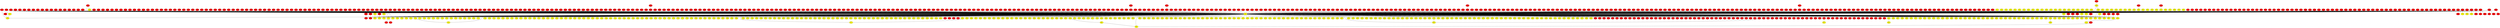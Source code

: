 graph {
0 [style = filled fillcolor = red];
1 [style = filled fillcolor = red];
2 [style = filled fillcolor = red];
3 [style = filled fillcolor = red];
4 [style = filled fillcolor = red];
5 [style = filled fillcolor = red];
6 [style = filled fillcolor = red];
7 [style = filled fillcolor = red];
8 [style = filled fillcolor = red];
9 [style = filled fillcolor = red];
10 [style = filled fillcolor = red];
11 [style = filled fillcolor = red];
12 [style = filled fillcolor = red];
13 [style = filled fillcolor = red];
14 [style = filled fillcolor = red];
15 [style = filled fillcolor = red];
16 [style = filled fillcolor = red];
17 [style = filled fillcolor = red];
18 [style = filled fillcolor = red];
19 [style = filled fillcolor = red];
20 [style = filled fillcolor = red];
21 [style = filled fillcolor = red];
22 [style = filled fillcolor = red];
23 [style = filled fillcolor = red];
24 [style = filled fillcolor = red];
25 [style = filled fillcolor = red];
26 [style = filled fillcolor = red];
27 [style = filled fillcolor = red];
28 [style = filled fillcolor = red];
29 [style = filled fillcolor = red];
30 [style = filled fillcolor = red];
31 [style = filled fillcolor = red];
32 [style = filled fillcolor = red];
33 [style = filled fillcolor = red];
34 [style = filled fillcolor = red];
35 [style = filled fillcolor = red];
36 [style = filled fillcolor = red];
37 [style = filled fillcolor = red];
38 [style = filled fillcolor = red];
39 [style = filled fillcolor = red];
40 [style = filled fillcolor = red];
41 [style = filled fillcolor = red];
42 [style = filled fillcolor = red];
43 [style = filled fillcolor = red];
44 [style = filled fillcolor = red];
45 [style = filled fillcolor = red];
46 [style = filled fillcolor = red];
47 [style = filled fillcolor = red];
48 [style = filled fillcolor = red];
49 [style = filled fillcolor = red];
50 [style = filled fillcolor = red];
51 [style = filled fillcolor = red];
52 [style = filled fillcolor = red];
53 [style = filled fillcolor = red];
54 [style = filled fillcolor = red];
55 [style = filled fillcolor = red];
56 [style = filled fillcolor = red];
57 [style = filled fillcolor = red];
58 [style = filled fillcolor = red];
59 [style = filled fillcolor = red];
60 [style = filled fillcolor = red];
61 [style = filled fillcolor = red];
62 [style = filled fillcolor = red];
63 [style = filled fillcolor = red];
64 [style = filled fillcolor = red];
65 [style = filled fillcolor = red];
66 [style = filled fillcolor = red];
67 [style = filled fillcolor = red];
68 [style = filled fillcolor = red];
69 [style = filled fillcolor = red];
70 [style = filled fillcolor = red];
71 [style = filled fillcolor = red];
72 [style = filled fillcolor = red];
73 [style = filled fillcolor = red];
74 [style = filled fillcolor = red];
75 [style = filled fillcolor = red];
76 [style = filled fillcolor = red];
77 [style = filled fillcolor = red];
78 [style = filled fillcolor = red];
79 [style = filled fillcolor = red];
80 [style = filled fillcolor = red];
81 [style = filled fillcolor = red];
82 [style = filled fillcolor = red];
83 [style = filled fillcolor = red];
84 [style = filled fillcolor = red];
85 [style = filled fillcolor = red];
86 [style = filled fillcolor = red];
87 [style = filled fillcolor = red];
88 [style = filled fillcolor = red];
89 [style = filled fillcolor = red];
90 [style = filled fillcolor = red];
91 [style = filled fillcolor = red];
92 [style = filled fillcolor = red];
93 [style = filled fillcolor = red];
94 [style = filled fillcolor = red];
95 [style = filled fillcolor = red];
96 [style = filled fillcolor = red];
97 [style = filled fillcolor = red];
98 [style = filled fillcolor = red];
99 [style = filled fillcolor = red];
100 [style = filled fillcolor = red];
101 [style = filled fillcolor = red];
102 [style = filled fillcolor = red];
103 [style = filled fillcolor = red];
104 [style = filled fillcolor = red];
105 [style = filled fillcolor = red];
106 [style = filled fillcolor = red];
107 [style = filled fillcolor = red];
108 [style = filled fillcolor = red];
109 [style = filled fillcolor = red];
110 [style = filled fillcolor = red];
111 [style = filled fillcolor = red];
112 [style = filled fillcolor = red];
113 [style = filled fillcolor = red];
114 [style = filled fillcolor = red];
115 [style = filled fillcolor = red];
116 [style = filled fillcolor = red];
117 [style = filled fillcolor = red];
118 [style = filled fillcolor = red];
119 [style = filled fillcolor = red];
120 [style = filled fillcolor = red];
121 [style = filled fillcolor = red];
122 [style = filled fillcolor = red];
123 [style = filled fillcolor = red];
124 [style = filled fillcolor = red];
125 [style = filled fillcolor = red];
126 [style = filled fillcolor = red];
127 [style = filled fillcolor = red];
128 [style = filled fillcolor = red];
129 [style = filled fillcolor = red];
130 [style = filled fillcolor = red];
131 [style = filled fillcolor = red];
132 [style = filled fillcolor = red];
133 [style = filled fillcolor = red];
134 [style = filled fillcolor = red];
135 [style = filled fillcolor = red];
136 [style = filled fillcolor = red];
137 [style = filled fillcolor = red];
138 [style = filled fillcolor = red];
139 [style = filled fillcolor = red];
140 [style = filled fillcolor = red];
141 [style = filled fillcolor = red];
142 [style = filled fillcolor = red];
143 [style = filled fillcolor = red];
144 [style = filled fillcolor = red];
145 [style = filled fillcolor = red];
146 [style = filled fillcolor = red];
147 [style = filled fillcolor = red];
148 [style = filled fillcolor = red];
149 [style = filled fillcolor = red];
150 [style = filled fillcolor = red];
151 [style = filled fillcolor = red];
152 [style = filled fillcolor = red];
153 [style = filled fillcolor = red];
154 [style = filled fillcolor = red];
155 [style = filled fillcolor = red];
156 [style = filled fillcolor = red];
157 [style = filled fillcolor = red];
158 [style = filled fillcolor = red];
159 [style = filled fillcolor = red];
160 [style = filled fillcolor = red];
161 [style = filled fillcolor = red];
162 [style = filled fillcolor = red];
163 [style = filled fillcolor = red];
164 [style = filled fillcolor = red];
165 [style = filled fillcolor = red];
166 [style = filled fillcolor = red];
167 [style = filled fillcolor = red];
168 [style = filled fillcolor = red];
169 [style = filled fillcolor = red];
170 [style = filled fillcolor = red];
171 [style = filled fillcolor = red];
172 [style = filled fillcolor = red];
173 [style = filled fillcolor = red];
174 [style = filled fillcolor = red];
175 [style = filled fillcolor = red];
176 [style = filled fillcolor = red];
177 [style = filled fillcolor = red];
178 [style = filled fillcolor = red];
179 [style = filled fillcolor = red];
180 [style = filled fillcolor = red];
181 [style = filled fillcolor = red];
182 [style = filled fillcolor = red];
183 [style = filled fillcolor = red];
184 [style = filled fillcolor = red];
185 [style = filled fillcolor = red];
186 [style = filled fillcolor = red];
187 [style = filled fillcolor = red];
188 [style = filled fillcolor = red];
189 [style = filled fillcolor = red];
190 [style = filled fillcolor = red];
191 [style = filled fillcolor = red];
192 [style = filled fillcolor = red];
193 [style = filled fillcolor = red];
194 [style = filled fillcolor = red];
195 [style = filled fillcolor = red];
196 [style = filled fillcolor = red];
197 [style = filled fillcolor = red];
198 [style = filled fillcolor = red];
199 [style = filled fillcolor = red];
200 [style = filled fillcolor = red];
201 [style = filled fillcolor = red];
202 [style = filled fillcolor = red];
203 [style = filled fillcolor = red];
204 [style = filled fillcolor = red];
205 [style = filled fillcolor = red];
206 [style = filled fillcolor = red];
207 [style = filled fillcolor = red];
208 [style = filled fillcolor = red];
209 [style = filled fillcolor = red];
210 [style = filled fillcolor = red];
211 [style = filled fillcolor = red];
212 [style = filled fillcolor = red];
213 [style = filled fillcolor = red];
214 [style = filled fillcolor = red];
215 [style = filled fillcolor = red];
216 [style = filled fillcolor = red];
217 [style = filled fillcolor = red];
218 [style = filled fillcolor = red];
219 [style = filled fillcolor = red];
220 [style = filled fillcolor = red];
221 [style = filled fillcolor = red];
222 [style = filled fillcolor = red];
223 [style = filled fillcolor = red];
224 [style = filled fillcolor = red];
225 [style = filled fillcolor = red];
226 [style = filled fillcolor = red];
227 [style = filled fillcolor = red];
228 [style = filled fillcolor = red];
229 [style = filled fillcolor = red];
230 [style = filled fillcolor = red];
231 [style = filled fillcolor = red];
232 [style = filled fillcolor = red];
233 [style = filled fillcolor = red];
234 [style = filled fillcolor = red];
235 [style = filled fillcolor = red];
236 [style = filled fillcolor = red];
237 [style = filled fillcolor = red];
238 [style = filled fillcolor = red];
239 [style = filled fillcolor = red];
240 [style = filled fillcolor = red];
241 [style = filled fillcolor = red];
242 [style = filled fillcolor = red];
243 [style = filled fillcolor = red];
244 [style = filled fillcolor = red];
245 [style = filled fillcolor = red];
246 [style = filled fillcolor = red];
247 [style = filled fillcolor = red];
248 [style = filled fillcolor = red];
249 [style = filled fillcolor = red];
250 [style = filled fillcolor = red];
251 [style = filled fillcolor = red];
252 [style = filled fillcolor = red];
253 [style = filled fillcolor = red];
254 [style = filled fillcolor = red];
255 [style = filled fillcolor = red];
256 [style = filled fillcolor = red];
257 [style = filled fillcolor = red];
258 [style = filled fillcolor = red];
259 [style = filled fillcolor = red];
260 [style = filled fillcolor = red];
261 [style = filled fillcolor = red];
262 [style = filled fillcolor = red];
263 [style = filled fillcolor = red];
264 [style = filled fillcolor = red];
265 [style = filled fillcolor = red];
266 [style = filled fillcolor = red];
267 [style = filled fillcolor = red];
268 [style = filled fillcolor = red];
269 [style = filled fillcolor = red];
270 [style = filled fillcolor = red];
271 [style = filled fillcolor = red];
272 [style = filled fillcolor = red];
273 [style = filled fillcolor = red];
274 [style = filled fillcolor = red];
275 [style = filled fillcolor = red];
276 [style = filled fillcolor = red];
277 [style = filled fillcolor = red];
278 [style = filled fillcolor = red];
279 [style = filled fillcolor = red];
280 [style = filled fillcolor = red];
281 [style = filled fillcolor = red];
282 [style = filled fillcolor = red];
283 [style = filled fillcolor = red];
284 [style = filled fillcolor = red];
285 [style = filled fillcolor = red];
286 [style = filled fillcolor = red];
287 [style = filled fillcolor = red];
288 [style = filled fillcolor = red];
289 [style = filled fillcolor = red];
290 [style = filled fillcolor = red];
291 [style = filled fillcolor = red];
292 [style = filled fillcolor = red];
293 [style = filled fillcolor = red];
294 [style = filled fillcolor = red];
295 [style = filled fillcolor = red];
296 [style = filled fillcolor = red];
297 [style = filled fillcolor = red];
298 [style = filled fillcolor = red];
299 [style = filled fillcolor = red];
300 [style = filled fillcolor = red];
301 [style = filled fillcolor = red];
302 [style = filled fillcolor = red];
303 [style = filled fillcolor = red];
304 [style = filled fillcolor = red];
305 [style = filled fillcolor = red];
306 [style = filled fillcolor = red];
307 [style = filled fillcolor = red];
308 [style = filled fillcolor = red];
309 [style = filled fillcolor = red];
310 [style = filled fillcolor = red];
311 [style = filled fillcolor = red];
312 [style = filled fillcolor = red];
313 [style = filled fillcolor = red];
314 [style = filled fillcolor = red];
315 [style = filled fillcolor = red];
316 [style = filled fillcolor = red];
317 [style = filled fillcolor = red];
318 [style = filled fillcolor = red];
319 [style = filled fillcolor = red];
320 [style = filled fillcolor = red];
321 [style = filled fillcolor = red];
322 [style = filled fillcolor = red];
323 [style = filled fillcolor = red];
324 [style = filled fillcolor = red];
325 [style = filled fillcolor = red];
326 [style = filled fillcolor = red];
327 [style = filled fillcolor = red];
328 [style = filled fillcolor = red];
329 [style = filled fillcolor = red];
330 [style = filled fillcolor = red];
331 [style = filled fillcolor = red];
332 [style = filled fillcolor = red];
333 [style = filled fillcolor = red];
334 [style = filled fillcolor = red];
335 [style = filled fillcolor = red];
336 [style = filled fillcolor = red];
337 [style = filled fillcolor = red];
338 [style = filled fillcolor = red];
339 [style = filled fillcolor = red];
340 [style = filled fillcolor = red];
341 [style = filled fillcolor = red];
342 [style = filled fillcolor = red];
343 [style = filled fillcolor = red];
344 [style = filled fillcolor = red];
345 [style = filled fillcolor = red];
346 [style = filled fillcolor = red];
347 [style = filled fillcolor = red];
348 [style = filled fillcolor = red];
349 [style = filled fillcolor = red];
350 [style = filled fillcolor = red];
351 [style = filled fillcolor = red];
352 [style = filled fillcolor = red];
353 [style = filled fillcolor = red];
354 [style = filled fillcolor = red];
355 [style = filled fillcolor = red];
356 [style = filled fillcolor = red];
357 [style = filled fillcolor = red];
358 [style = filled fillcolor = red];
359 [style = filled fillcolor = red];
360 [style = filled fillcolor = red];
361 [style = filled fillcolor = red];
362 [style = filled fillcolor = red];
363 [style = filled fillcolor = red];
364 [style = filled fillcolor = red];
365 [style = filled fillcolor = red];
366 [style = filled fillcolor = red];
367 [style = filled fillcolor = red];
368 [style = filled fillcolor = red];
369 [style = filled fillcolor = red];
370 [style = filled fillcolor = red];
371 [style = filled fillcolor = red];
372 [style = filled fillcolor = red];
373 [style = filled fillcolor = red];
374 [style = filled fillcolor = red];
375 [style = filled fillcolor = red];
376 [style = filled fillcolor = red];
377 [style = filled fillcolor = red];
378 [style = filled fillcolor = red];
379 [style = filled fillcolor = red];
380 [style = filled fillcolor = red];
381 [style = filled fillcolor = red];
382 [style = filled fillcolor = red];
383 [style = filled fillcolor = red];
384 [style = filled fillcolor = red];
385 [style = filled fillcolor = red];
386 [style = filled fillcolor = red];
387 [style = filled fillcolor = red];
388 [style = filled fillcolor = red];
389 [style = filled fillcolor = red];
390 [style = filled fillcolor = red];
391 [style = filled fillcolor = red];
392 [style = filled fillcolor = red];
393 [style = filled fillcolor = red];
394 [style = filled fillcolor = red];
395 [style = filled fillcolor = red];
396 [style = filled fillcolor = red];
397 [style = filled fillcolor = red];
398 [style = filled fillcolor = red];
399 [style = filled fillcolor = red];
400 [style = filled fillcolor = red];
401 [style = filled fillcolor = red];
402 [style = filled fillcolor = red];
403 [style = filled fillcolor = red];
404 [style = filled fillcolor = red];
405 [style = filled fillcolor = red];
406 [style = filled fillcolor = red];
407 [style = filled fillcolor = red];
408 [style = filled fillcolor = red];
409 [style = filled fillcolor = red];
410 [style = filled fillcolor = red];
411 [style = filled fillcolor = red];
412 [style = filled fillcolor = red];
413 [style = filled fillcolor = red];
414 [style = filled fillcolor = red];
415 [style = filled fillcolor = red];
416 [style = filled fillcolor = red];
417 [style = filled fillcolor = red];
418 [style = filled fillcolor = red];
419 [style = filled fillcolor = red];
420 [style = filled fillcolor = red];
421 [style = filled fillcolor = red];
422 [style = filled fillcolor = red];
423 [style = filled fillcolor = red];
424 [style = filled fillcolor = red];
425 [style = filled fillcolor = red];
426 [style = filled fillcolor = red];
427 [style = filled fillcolor = red];
428 [style = filled fillcolor = red];
429 [style = filled fillcolor = red];
430 [style = filled fillcolor = red];
431 [style = filled fillcolor = red];
432 [style = filled fillcolor = red];
433 [style = filled fillcolor = red];
434 [style = filled fillcolor = red];
435 [style = filled fillcolor = red];
436 [style = filled fillcolor = red];
437 [style = filled fillcolor = red];
438 [style = filled fillcolor = red];
439 [style = filled fillcolor = red];
440 [style = filled fillcolor = red];
441 [style = filled fillcolor = red];
442 [style = filled fillcolor = red];
443 [style = filled fillcolor = red];
444 [style = filled fillcolor = red];
445 [style = filled fillcolor = red];
446 [style = filled fillcolor = red];
447 [style = filled fillcolor = red];
448 [style = filled fillcolor = red];
449 [style = filled fillcolor = red];
450 [style = filled fillcolor = red];
451 [style = filled fillcolor = red];
452 [style = filled fillcolor = red];
453 [style = filled fillcolor = red];
454 [style = filled fillcolor = red];
455 [style = filled fillcolor = red];
456 [style = filled fillcolor = red];
457 [style = filled fillcolor = red];
458 [style = filled fillcolor = red];
459 [style = filled fillcolor = red];
460 [style = filled fillcolor = red];
461 [style = filled fillcolor = red];
462 [style = filled fillcolor = red];
463 [style = filled fillcolor = red];
464 [style = filled fillcolor = red];
465 [style = filled fillcolor = red];
466 [style = filled fillcolor = red];
467 [style = filled fillcolor = red];
468 [style = filled fillcolor = red];
469 [style = filled fillcolor = red];
470 [style = filled fillcolor = red];
471 [style = filled fillcolor = red];
472 [style = filled fillcolor = red];
473 [style = filled fillcolor = red];
474 [style = filled fillcolor = red];
475 [style = filled fillcolor = red];
476 [style = filled fillcolor = red];
477 [style = filled fillcolor = red];
478 [style = filled fillcolor = red];
479 [style = filled fillcolor = red];
480 [style = filled fillcolor = red];
481 [style = filled fillcolor = red];
482 [style = filled fillcolor = red];
483 [style = filled fillcolor = red];
484 [style = filled fillcolor = red];
485 [style = filled fillcolor = red];
486 [style = filled fillcolor = red];
487 [style = filled fillcolor = red];
488 [style = filled fillcolor = red];
489 [style = filled fillcolor = red];
490 [style = filled fillcolor = red];
491 [style = filled fillcolor = red];
492 [style = filled fillcolor = red];
493 [style = filled fillcolor = red];
494 [style = filled fillcolor = red];
495 [style = filled fillcolor = red];
496 [style = filled fillcolor = red];
497 [style = filled fillcolor = red];
498 [style = filled fillcolor = red];
499 [style = filled fillcolor = red];
500 [style = filled fillcolor = red];
501 [style = filled fillcolor = red];
502 [style = filled fillcolor = red];
503 [style = filled fillcolor = red];
504 [style = filled fillcolor = red];
505 [style = filled fillcolor = red];
506 [style = filled fillcolor = red];
507 [style = filled fillcolor = red];
508 [style = filled fillcolor = red];
509 [style = filled fillcolor = red];
510 [style = filled fillcolor = red];
511 [style = filled fillcolor = red];
512 [style = filled fillcolor = red];
513 [style = filled fillcolor = red];
514 [style = filled fillcolor = red];
515 [style = filled fillcolor = red];
516 [style = filled fillcolor = red];
517 [style = filled fillcolor = red];
518 [style = filled fillcolor = red];
519 [style = filled fillcolor = red];
520 [style = filled fillcolor = red];
521 [style = filled fillcolor = red];
522 [style = filled fillcolor = red];
523 [style = filled fillcolor = red];
524 [style = filled fillcolor = red];
525 [style = filled fillcolor = red];
526 [style = filled fillcolor = red];
527 [style = filled fillcolor = red];
528 [style = filled fillcolor = red];
529 [style = filled fillcolor = red];
530 [style = filled fillcolor = red];
531 [style = filled fillcolor = red];
532 [style = filled fillcolor = red];
533 [style = filled fillcolor = red];
534 [style = filled fillcolor = red];
535 [style = filled fillcolor = red];
536 [style = filled fillcolor = red];
537 [style = filled fillcolor = red];
538 [style = filled fillcolor = red];
539 [style = filled fillcolor = red];
540 [style = filled fillcolor = red];
541 [style = filled fillcolor = red];
542 [style = filled fillcolor = red];
543 [style = filled fillcolor = red];
544 [style = filled fillcolor = red];
545 [style = filled fillcolor = red];
546 [style = filled fillcolor = red];
547 [style = filled fillcolor = red];
548 [style = filled fillcolor = red];
549 [style = filled fillcolor = red];
550 [style = filled fillcolor = red];
551 [style = filled fillcolor = red];
552 [style = filled fillcolor = red];
553 [style = filled fillcolor = red];
554 [style = filled fillcolor = red];
555 [style = filled fillcolor = red];
556 [style = filled fillcolor = red];
557 [style = filled fillcolor = red];
558 [style = filled fillcolor = red];
559 [style = filled fillcolor = red];
560 [style = filled fillcolor = red];
561 [style = filled fillcolor = red];
562 [style = filled fillcolor = red];
563 [style = filled fillcolor = red];
564 [style = filled fillcolor = red];
565 [style = filled fillcolor = red];
566 [style = filled fillcolor = red];
567 [style = filled fillcolor = red];
568 [style = filled fillcolor = red];
569 [style = filled fillcolor = red];
570 [style = filled fillcolor = red];
571 [style = filled fillcolor = red];
572 [style = filled fillcolor = red];
573 [style = filled fillcolor = red];
574 [style = filled fillcolor = red];
575 [style = filled fillcolor = red];
576 [style = filled fillcolor = red];
577 [style = filled fillcolor = red];
578 [style = filled fillcolor = red];
579 [style = filled fillcolor = red];
580 [style = filled fillcolor = red];
581 [style = filled fillcolor = red];
582 [style = filled fillcolor = red];
583 [style = filled fillcolor = red];
584 [style = filled fillcolor = red];
585 [style = filled fillcolor = red];
586 [style = filled fillcolor = red];
587 [style = filled fillcolor = red];
588 [style = filled fillcolor = red];
589 [style = filled fillcolor = red];
590 [style = filled fillcolor = red];
591 [style = filled fillcolor = red];
592 [style = filled fillcolor = red];
593 [style = filled fillcolor = red];
594 [style = filled fillcolor = red];
595 [style = filled fillcolor = red];
596 [style = filled fillcolor = red];
597 [style = filled fillcolor = red];
598 [style = filled fillcolor = red];
599 [style = filled fillcolor = red];
600 [style = filled fillcolor = red];
601 [style = filled fillcolor = red];
602 [style = filled fillcolor = red];
603 [style = filled fillcolor = red];
604 [style = filled fillcolor = red];
605 [style = filled fillcolor = red];
606 [style = filled fillcolor = red];
607 [style = filled fillcolor = red];
608 [style = filled fillcolor = red];
609 [style = filled fillcolor = red];
610 [style = filled fillcolor = red];
611 [style = filled fillcolor = red];
612 [style = filled fillcolor = red];
613 [style = filled fillcolor = red];
614 [style = filled fillcolor = red];
615 [style = filled fillcolor = red];
616 [style = filled fillcolor = red];
617 [style = filled fillcolor = yellow];
618 [style = filled fillcolor = yellow];
619 [style = filled fillcolor = yellow];
620 [style = filled fillcolor = yellow];
621 [style = filled fillcolor = yellow];
622 [style = filled fillcolor = yellow];
623 [style = filled fillcolor = yellow];
624 [style = filled fillcolor = yellow];
625 [style = filled fillcolor = yellow];
626 [style = filled fillcolor = yellow];
627 [style = filled fillcolor = yellow];
628 [style = filled fillcolor = yellow];
629 [style = filled fillcolor = yellow];
630 [style = filled fillcolor = yellow];
631 [style = filled fillcolor = yellow];
632 [style = filled fillcolor = yellow];
633 [style = filled fillcolor = yellow];
634 [style = filled fillcolor = yellow];
635 [style = filled fillcolor = yellow];
636 [style = filled fillcolor = yellow];
637 [style = filled fillcolor = yellow];
638 [style = filled fillcolor = yellow];
639 [style = filled fillcolor = yellow];
640 [style = filled fillcolor = yellow];
641 [style = filled fillcolor = yellow];
642 [style = filled fillcolor = yellow];
643 [style = filled fillcolor = yellow];
644 [style = filled fillcolor = yellow];
645 [style = filled fillcolor = yellow];
646 [style = filled fillcolor = yellow];
647 [style = filled fillcolor = yellow];
648 [style = filled fillcolor = yellow];
649 [style = filled fillcolor = yellow];
650 [style = filled fillcolor = yellow];
651 [style = filled fillcolor = yellow];
652 [style = filled fillcolor = yellow];
653 [style = filled fillcolor = yellow];
654 [style = filled fillcolor = yellow];
655 [style = filled fillcolor = yellow];
656 [style = filled fillcolor = yellow];
657 [style = filled fillcolor = yellow];
658 [style = filled fillcolor = yellow];
659 [style = filled fillcolor = yellow];
660 [style = filled fillcolor = yellow];
661 [style = filled fillcolor = yellow];
662 [style = filled fillcolor = yellow];
663 [style = filled fillcolor = yellow];
664 [style = filled fillcolor = yellow];
665 [style = filled fillcolor = yellow];
666 [style = filled fillcolor = yellow];
667 [style = filled fillcolor = yellow];
668 [style = filled fillcolor = yellow];
669 [style = filled fillcolor = yellow];
670 [style = filled fillcolor = yellow];
671 [style = filled fillcolor = yellow];
672 [style = filled fillcolor = yellow];
673 [style = filled fillcolor = yellow];
674 [style = filled fillcolor = yellow];
675 [style = filled fillcolor = yellow];
676 [style = filled fillcolor = yellow];
677 [style = filled fillcolor = yellow];
678 [style = filled fillcolor = yellow];
679 [style = filled fillcolor = yellow];
680 [style = filled fillcolor = yellow];
681 [style = filled fillcolor = yellow];
682 [style = filled fillcolor = yellow];
683 [style = filled fillcolor = yellow];
684 [style = filled fillcolor = yellow];
685 [style = filled fillcolor = yellow];
686 [style = filled fillcolor = yellow];
687 [style = filled fillcolor = yellow];
688 [style = filled fillcolor = yellow];
689 [style = filled fillcolor = yellow];
690 [style = filled fillcolor = yellow];
691 [style = filled fillcolor = yellow];
692 [style = filled fillcolor = yellow];
693 [style = filled fillcolor = yellow];
694 [style = filled fillcolor = yellow];
695 [style = filled fillcolor = yellow];
696 [style = filled fillcolor = yellow];
697 [style = filled fillcolor = yellow];
698 [style = filled fillcolor = yellow];
699 [style = filled fillcolor = yellow];
700 [style = filled fillcolor = yellow];
701 [style = filled fillcolor = yellow];
702 [style = filled fillcolor = yellow];
703 [style = filled fillcolor = yellow];
704 [style = filled fillcolor = yellow];
705 [style = filled fillcolor = yellow];
706 [style = filled fillcolor = yellow];
707 [style = filled fillcolor = yellow];
708 [style = filled fillcolor = yellow];
709 [style = filled fillcolor = yellow];
710 [style = filled fillcolor = yellow];
711 [style = filled fillcolor = yellow];
712 [style = filled fillcolor = yellow];
713 [style = filled fillcolor = yellow];
714 [style = filled fillcolor = yellow];
715 [style = filled fillcolor = yellow];
716 [style = filled fillcolor = yellow];
717 [style = filled fillcolor = yellow];
718 [style = filled fillcolor = yellow];
719 [style = filled fillcolor = yellow];
720 [style = filled fillcolor = yellow];
721 [style = filled fillcolor = yellow];
722 [style = filled fillcolor = yellow];
723 [style = filled fillcolor = yellow];
724 [style = filled fillcolor = yellow];
725 [style = filled fillcolor = yellow];
726 [style = filled fillcolor = yellow];
727 [style = filled fillcolor = yellow];
728 [style = filled fillcolor = yellow];
729 [style = filled fillcolor = yellow];
730 [style = filled fillcolor = yellow];
731 [style = filled fillcolor = yellow];
732 [style = filled fillcolor = yellow];
733 [style = filled fillcolor = yellow];
734 [style = filled fillcolor = yellow];
735 [style = filled fillcolor = yellow];
736 [style = filled fillcolor = yellow];
737 [style = filled fillcolor = yellow];
738 [style = filled fillcolor = yellow];
739 [style = filled fillcolor = yellow];
740 [style = filled fillcolor = yellow];
741 [style = filled fillcolor = yellow];
742 [style = filled fillcolor = yellow];
743 [style = filled fillcolor = yellow];
744 [style = filled fillcolor = yellow];
745 [style = filled fillcolor = yellow];
746 [style = filled fillcolor = yellow];
747 [style = filled fillcolor = yellow];
748 [style = filled fillcolor = yellow];
749 [style = filled fillcolor = yellow];
750 [style = filled fillcolor = yellow];
751 [style = filled fillcolor = yellow];
752 [style = filled fillcolor = yellow];
753 [style = filled fillcolor = yellow];
754 [style = filled fillcolor = yellow];
755 [style = filled fillcolor = yellow];
756 [style = filled fillcolor = yellow];
757 [style = filled fillcolor = yellow];
758 [style = filled fillcolor = yellow];
759 [style = filled fillcolor = yellow];
760 [style = filled fillcolor = yellow];
761 [style = filled fillcolor = yellow];
762 [style = filled fillcolor = yellow];
763 [style = filled fillcolor = yellow];
764 [style = filled fillcolor = yellow];
765 [style = filled fillcolor = yellow];
766 [style = filled fillcolor = yellow];
767 [style = filled fillcolor = yellow];
768 [style = filled fillcolor = yellow];
769 [style = filled fillcolor = yellow];
770 [style = filled fillcolor = yellow];
771 [style = filled fillcolor = yellow];
772 [style = filled fillcolor = yellow];
773 [style = filled fillcolor = yellow];
774 [style = filled fillcolor = yellow];
775 [style = filled fillcolor = yellow];
776 [style = filled fillcolor = yellow];
777 [style = filled fillcolor = yellow];
778 [style = filled fillcolor = yellow];
779 [style = filled fillcolor = yellow];
780 [style = filled fillcolor = yellow];
781 [style = filled fillcolor = yellow];
782 [style = filled fillcolor = yellow];
783 [style = filled fillcolor = yellow];
784 [style = filled fillcolor = yellow];
785 [style = filled fillcolor = yellow];
786 [style = filled fillcolor = yellow];
787 [style = filled fillcolor = yellow];
788 [style = filled fillcolor = yellow];
789 [style = filled fillcolor = yellow];
790 [style = filled fillcolor = yellow];
791 [style = filled fillcolor = yellow];
792 [style = filled fillcolor = yellow];
793 [style = filled fillcolor = yellow];
794 [style = filled fillcolor = yellow];
795 [style = filled fillcolor = yellow];
796 [style = filled fillcolor = yellow];
797 [style = filled fillcolor = yellow];
798 [style = filled fillcolor = yellow];
799 [style = filled fillcolor = yellow];
800 [style = filled fillcolor = yellow];
801 [style = filled fillcolor = yellow];
802 [style = filled fillcolor = yellow];
803 [style = filled fillcolor = yellow];
804 [style = filled fillcolor = yellow];
805 [style = filled fillcolor = yellow];
806 [style = filled fillcolor = yellow];
807 [style = filled fillcolor = yellow];
808 [style = filled fillcolor = yellow];
809 [style = filled fillcolor = yellow];
810 [style = filled fillcolor = yellow];
811 [style = filled fillcolor = yellow];
812 [style = filled fillcolor = yellow];
813 [style = filled fillcolor = yellow];
814 [style = filled fillcolor = yellow];
815 [style = filled fillcolor = yellow];
816 [style = filled fillcolor = yellow];
817 [style = filled fillcolor = yellow];
818 [style = filled fillcolor = yellow];
819 [style = filled fillcolor = yellow];
820 [style = filled fillcolor = yellow];
821 [style = filled fillcolor = yellow];
822 [style = filled fillcolor = yellow];
823 [style = filled fillcolor = yellow];
824 [style = filled fillcolor = yellow];
825 [style = filled fillcolor = yellow];
826 [style = filled fillcolor = yellow];
827 [style = filled fillcolor = yellow];
828 [style = filled fillcolor = yellow];
829 [style = filled fillcolor = yellow];
830 [style = filled fillcolor = yellow];
831 [style = filled fillcolor = yellow];
832 [style = filled fillcolor = yellow];
833 [style = filled fillcolor = yellow];
834 [style = filled fillcolor = yellow];
835 [style = filled fillcolor = yellow];
836 [style = filled fillcolor = yellow];
837 [style = filled fillcolor = yellow];
838 [style = filled fillcolor = yellow];
839 [style = filled fillcolor = yellow];
840 [style = filled fillcolor = yellow];
841 [style = filled fillcolor = yellow];
842 [style = filled fillcolor = yellow];
843 [style = filled fillcolor = yellow];
844 [style = filled fillcolor = yellow];
845 [style = filled fillcolor = yellow];
846 [style = filled fillcolor = yellow];
847 [style = filled fillcolor = yellow];
848 [style = filled fillcolor = yellow];
849 [style = filled fillcolor = yellow];
850 [style = filled fillcolor = yellow];
851 [style = filled fillcolor = yellow];
852 [style = filled fillcolor = yellow];
853 [style = filled fillcolor = yellow];
854 [style = filled fillcolor = yellow];
855 [style = filled fillcolor = yellow];
856 [style = filled fillcolor = yellow];
857 [style = filled fillcolor = yellow];
858 [style = filled fillcolor = yellow];
859 [style = filled fillcolor = yellow];
860 [style = filled fillcolor = yellow];
861 [style = filled fillcolor = yellow];
862 [style = filled fillcolor = yellow];
863 [style = filled fillcolor = yellow];
864 [style = filled fillcolor = yellow];
865 [style = filled fillcolor = yellow];
866 [style = filled fillcolor = yellow];
867 [style = filled fillcolor = yellow];
868 [style = filled fillcolor = yellow];
869 [style = filled fillcolor = yellow];
870 [style = filled fillcolor = yellow];
871 [style = filled fillcolor = yellow];
872 [style = filled fillcolor = yellow];
873 [style = filled fillcolor = yellow];
874 [style = filled fillcolor = yellow];
875 [style = filled fillcolor = yellow];
876 [style = filled fillcolor = yellow];
877 [style = filled fillcolor = yellow];
878 [style = filled fillcolor = yellow];
879 [style = filled fillcolor = yellow];
880 [style = filled fillcolor = yellow];
881 [style = filled fillcolor = yellow];
882 [style = filled fillcolor = yellow];
883 [style = filled fillcolor = yellow];
884 [style = filled fillcolor = yellow];
885 [style = filled fillcolor = yellow];
886 [style = filled fillcolor = yellow];
887 [style = filled fillcolor = yellow];
888 [style = filled fillcolor = yellow];
889 [style = filled fillcolor = yellow];
890 [style = filled fillcolor = yellow];
891 [style = filled fillcolor = yellow];
892 [style = filled fillcolor = yellow];
893 [style = filled fillcolor = yellow];
894 [style = filled fillcolor = yellow];
895 [style = filled fillcolor = yellow];
896 [style = filled fillcolor = yellow];
897 [style = filled fillcolor = yellow];
898 [style = filled fillcolor = yellow];
899 [style = filled fillcolor = yellow];
900 [style = filled fillcolor = yellow];
901 [style = filled fillcolor = yellow];
902 [style = filled fillcolor = yellow];
903 [style = filled fillcolor = yellow];
904 [style = filled fillcolor = yellow];
905 [style = filled fillcolor = yellow];
906 [style = filled fillcolor = yellow];
907 [style = filled fillcolor = yellow];
908 [style = filled fillcolor = yellow];
909 [style = filled fillcolor = yellow];
910 [style = filled fillcolor = yellow];
911 [style = filled fillcolor = yellow];
912 [style = filled fillcolor = yellow];
913 [style = filled fillcolor = yellow];
914 [style = filled fillcolor = yellow];
915 [style = filled fillcolor = yellow];
916 [style = filled fillcolor = yellow];
917 [style = filled fillcolor = yellow];
918 [style = filled fillcolor = yellow];
919 [style = filled fillcolor = yellow];
920 [style = filled fillcolor = yellow];
921 [style = filled fillcolor = yellow];
922 [style = filled fillcolor = yellow];
923 [style = filled fillcolor = yellow];
924 [style = filled fillcolor = yellow];
925 [style = filled fillcolor = yellow];
926 [style = filled fillcolor = yellow];
927 [style = filled fillcolor = yellow];
928 [style = filled fillcolor = yellow];
929 [style = filled fillcolor = yellow];
930 [style = filled fillcolor = yellow];
931 [style = filled fillcolor = yellow];
932 [style = filled fillcolor = yellow];
933 [style = filled fillcolor = yellow];
934 [style = filled fillcolor = yellow];
935 [style = filled fillcolor = yellow];
936 [style = filled fillcolor = yellow];
937 [style = filled fillcolor = yellow];
938 [style = filled fillcolor = yellow];
939 [style = filled fillcolor = yellow];
940 [style = filled fillcolor = yellow];
941 [style = filled fillcolor = yellow];
942 [style = filled fillcolor = yellow];
943 [style = filled fillcolor = yellow];
944 [style = filled fillcolor = yellow];
945 [style = filled fillcolor = yellow];
946 [style = filled fillcolor = yellow];
947 [style = filled fillcolor = yellow];
948 [style = filled fillcolor = yellow];
949 [style = filled fillcolor = yellow];
950 [style = filled fillcolor = yellow];
951 [style = filled fillcolor = yellow];
952 [style = filled fillcolor = yellow];
953 [style = filled fillcolor = yellow];
954 [style = filled fillcolor = yellow];
955 [style = filled fillcolor = yellow];
956 [style = filled fillcolor = yellow];
957 [style = filled fillcolor = yellow];
958 [style = filled fillcolor = yellow];
959 [style = filled fillcolor = yellow];
960 [style = filled fillcolor = yellow];
961 [style = filled fillcolor = yellow];
962 [style = filled fillcolor = yellow];
963 [style = filled fillcolor = yellow];
964 [style = filled fillcolor = yellow];
965 [style = filled fillcolor = yellow];
966 [style = filled fillcolor = yellow];
967 [style = filled fillcolor = yellow];
968 [style = filled fillcolor = yellow];
969 [style = filled fillcolor = yellow];
970 [style = filled fillcolor = yellow];
971 [style = filled fillcolor = yellow];
972 [style = filled fillcolor = yellow];
973 [style = filled fillcolor = yellow];
974 [style = filled fillcolor = yellow];
975 [style = filled fillcolor = yellow];
976 [style = filled fillcolor = yellow];
977 [style = filled fillcolor = yellow];
978 [style = filled fillcolor = yellow];
979 [style = filled fillcolor = yellow];
980 [style = filled fillcolor = yellow];
981 [style = filled fillcolor = yellow];
982 [style = filled fillcolor = yellow];
983 [style = filled fillcolor = yellow];
984 [style = filled fillcolor = yellow];
985 [style = filled fillcolor = yellow];
986 [style = filled fillcolor = yellow];
987 [style = filled fillcolor = yellow];
988 [style = filled fillcolor = yellow];
989 [style = filled fillcolor = yellow];
990 [style = filled fillcolor = yellow];
991 [style = filled fillcolor = yellow];
992 [style = filled fillcolor = yellow];
993 [style = filled fillcolor = yellow];
994 [style = filled fillcolor = yellow];
995 [style = filled fillcolor = yellow];
996 [style = filled fillcolor = yellow];
997 [style = filled fillcolor = yellow];
998 [style = filled fillcolor = yellow];
999 [style = filled fillcolor = yellow];
281 -- 664;
0 -- 664;
308 -- 664;
273 -- 664;
270 -- 664;
312 -- 664;
321 -- 664;
271 -- 664;
318 -- 664;
311 -- 664;
309 -- 664;
275 -- 664;
343 -- 664;
344 -- 664;
323 -- 664;
316 -- 664;
269 -- 695;
310 -- 664;
306 -- 664;
345 -- 664;
307 -- 664;
272 -- 664;
268 -- 664;
313 -- 664;
322 -- 664;
330 -- 664;
284 -- 664;
295 -- 664;
274 -- 664;
320 -- 664;
327 -- 664;
334 -- 664;
331 -- 664;
285 -- 664;
329 -- 664;
277 -- 664;
297 -- 664;
348 -- 664;
282 -- 664;
299 -- 664;
276 -- 664;
339 -- 664;
303 -- 664;
338 -- 664;
296 -- 664;
265 -- 664;
340 -- 664;
341 -- 821;
328 -- 664;
302 -- 664;
333 -- 664;
349 -- 664;
350 -- 664;
288 -- 664;
280 -- 664;
290 -- 664;
342 -- 664;
267 -- 664;
317 -- 664;
294 -- 664;
332 -- 664;
266 -- 664;
301 -- 664;
357 -- 749;
358 -- 664;
291 -- 664;
336 -- 664;
324 -- 664;
346 -- 664;
347 -- 664;
319 -- 664;
278 -- 664;
300 -- 664;
292 -- 664;
283 -- 664;
289 -- 664;
304 -- 664;
293 -- 664;
315 -- 664;
286 -- 664;
297 -- 948;
351 -- 664;
352 -- 664;
359 -- 664;
360 -- 664;
361 -- 664;
305 -- 664;
335 -- 664;
287 -- 664;
279 -- 664;
337 -- 664;
353 -- 664;
354 -- 664;
314 -- 664;
298 -- 664;
326 -- 664;
369 -- 664;
370 -- 664;
371 -- 664;
372 -- 664;
373 -- 664;
374 -- 664;
374 -- 982;
375 -- 664;
376 -- 664;
377 -- 664;
378 -- 664;
379 -- 664;
380 -- 664;
381 -- 664;
382 -- 664;
383 -- 664;
384 -- 664;
385 -- 664;
386 -- 664;
355 -- 664;
356 -- 664;
357 -- 672;
362 -- 664;
363 -- 664;
364 -- 664;
365 -- 664;
366 -- 664;
367 -- 664;
368 -- 664;
1 -- 664;
2 -- 664;
3 -- 664;
4 -- 664;
5 -- 664;
6 -- 664;
13 -- 664;
14 -- 664;
15 -- 664;
16 -- 664;
17 -- 664;
18 -- 664;
19 -- 664;
20 -- 664;
21 -- 664;
24 -- 980;
32 -- 987;
95 -- 664;
96 -- 664;
97 -- 664;
98 -- 664;
99 -- 664;
100 -- 664;
101 -- 490;
102 -- 664;
103 -- 664;
104 -- 664;
105 -- 296;
106 -- 664;
107 -- 664;
108 -- 664;
109 -- 664;
110 -- 664;
111 -- 419;
112 -- 664;
113 -- 664;
114 -- 664;
115 -- 664;
116 -- 833;
117 -- 664;
118 -- 664;
119 -- 664;
120 -- 664;
121 -- 664;
122 -- 664;
123 -- 664;
124 -- 664;
125 -- 664;
126 -- 664;
127 -- 829;
128 -- 664;
129 -- 664;
130 -- 664;
131 -- 664;
132 -- 664;
133 -- 664;
134 -- 664;
135 -- 162;
135 -- 664;
136 -- 664;
137 -- 664;
138 -- 664;
139 -- 876;
140 -- 664;
141 -- 664;
142 -- 664;
143 -- 664;
144 -- 664;
145 -- 664;
146 -- 664;
147 -- 664;
148 -- 664;
149 -- 664;
150 -- 664;
151 -- 664;
152 -- 664;
153 -- 664;
154 -- 664;
154 -- 907;
155 -- 664;
156 -- 664;
157 -- 664;
158 -- 664;
159 -- 664;
160 -- 664;
161 -- 664;
163 -- 664;
164 -- 663;
164 -- 664;
165 -- 664;
166 -- 664;
167 -- 664;
168 -- 664;
169 -- 54;
170 -- 664;
171 -- 664;
172 -- 664;
173 -- 664;
174 -- 664;
175 -- 664;
176 -- 664;
177 -- 664;
178 -- 664;
179 -- 664;
180 -- 664;
181 -- 664;
182 -- 664;
183 -- 664;
184 -- 664;
185 -- 664;
186 -- 664;
187 -- 664;
188 -- 664;
189 -- 664;
190 -- 664;
191 -- 664;
192 -- 664;
193 -- 664;
194 -- 664;
194 -- 757;
195 -- 664;
196 -- 664;
197 -- 664;
198 -- 664;
199 -- 664;
200 -- 664;
201 -- 664;
201 -- 773;
202 -- 664;
203 -- 664;
204 -- 664;
205 -- 664;
206 -- 664;
207 -- 664;
208 -- 664;
209 -- 664;
210 -- 664;
211 -- 664;
212 -- 664;
213 -- 664;
214 -- 664;
215 -- 664;
215 -- 785;
216 -- 664;
217 -- 664;
218 -- 664;
219 -- 664;
220 -- 664;
221 -- 664;
222 -- 664;
223 -- 664;
224 -- 664;
225 -- 664;
226 -- 664;
227 -- 664;
228 -- 664;
229 -- 664;
230 -- 664;
231 -- 664;
232 -- 664;
233 -- 664;
234 -- 664;
235 -- 664;
236 -- 664;
237 -- 664;
238 -- 664;
239 -- 664;
240 -- 664;
241 -- 664;
242 -- 664;
243 -- 664;
244 -- 664;
245 -- 664;
246 -- 664;
247 -- 664;
248 -- 664;
249 -- 664;
250 -- 749;
251 -- 8;
251 -- 325;
251 -- 664;
252 -- 664;
253 -- 664;
254 -- 664;
255 -- 664;
256 -- 664;
257 -- 664;
258 -- 664;
259 -- 664;
260 -- 664;
261 -- 664;
262 -- 664;
263 -- 664;
264 -- 664;
387 -- 664;
388 -- 664;
389 -- 664;
390 -- 664;
391 -- 664;
392 -- 664;
393 -- 664;
394 -- 664;
395 -- 664;
396 -- 664;
397 -- 664;
398 -- 409;
399 -- 664;
400 -- 664;
401 -- 664;
402 -- 664;
403 -- 664;
404 -- 664;
405 -- 664;
406 -- 664;
407 -- 664;
408 -- 664;
409 -- 664;
410 -- 664;
411 -- 664;
412 -- 664;
413 -- 664;
414 -- 961;
415 -- 664;
416 -- 941;
417 -- 664;
418 -- 664;
419 -- 664;
420 -- 664;
421 -- 664;
422 -- 664;
423 -- 664;
424 -- 664;
425 -- 664;
426 -- 664;
427 -- 664;
428 -- 664;
429 -- 664;
430 -- 664;
431 -- 664;
432 -- 655;
433 -- 664;
434 -- 664;
435 -- 664;
436 -- 664;
437 -- 664;
438 -- 664;
439 -- 650;
440 -- 664;
441 -- 664;
442 -- 664;
443 -- 664;
444 -- 664;
445 -- 664;
446 -- 664;
447 -- 664;
448 -- 664;
449 -- 664;
450 -- 664;
451 -- 664;
452 -- 664;
453 -- 664;
454 -- 664;
455 -- 664;
456 -- 664;
457 -- 664;
458 -- 664;
459 -- 664;
460 -- 664;
461 -- 664;
462 -- 664;
463 -- 664;
464 -- 664;
465 -- 87;
465 -- 562;
465 -- 664;
466 -- 664;
467 -- 664;
468 -- 664;
469 -- 664;
470 -- 664;
471 -- 664;
472 -- 569;
473 -- 664;
474 -- 664;
475 -- 664;
476 -- 664;
477 -- 664;
478 -- 664;
479 -- 664;
480 -- 664;
481 -- 664;
482 -- 664;
483 -- 664;
484 -- 664;
485 -- 664;
486 -- 664;
487 -- 664;
488 -- 664;
489 -- 664;
490 -- 664;
491 -- 664;
492 -- 664;
493 -- 664;
494 -- 664;
495 -- 664;
496 -- 664;
497 -- 664;
498 -- 664;
499 -- 664;
500 -- 664;
501 -- 664;
502 -- 664;
503 -- 664;
504 -- 664;
505 -- 664;
506 -- 664;
507 -- 664;
508 -- 664;
509 -- 664;
510 -- 58;
511 -- 664;
512 -- 664;
513 -- 664;
514 -- 664;
515 -- 664;
516 -- 664;
517 -- 664;
518 -- 664;
519 -- 664;
520 -- 664;
521 -- 664;
522 -- 664;
523 -- 664;
524 -- 664;
525 -- 664;
526 -- 664;
527 -- 664;
528 -- 529;
528 -- 664;
530 -- 664;
531 -- 664;
532 -- 664;
533 -- 664;
534 -- 664;
535 -- 664;
536 -- 664;
537 -- 664;
538 -- 664;
539 -- 664;
540 -- 664;
541 -- 664;
542 -- 664;
543 -- 664;
544 -- 664;
545 -- 664;
546 -- 664;
547 -- 664;
548 -- 664;
549 -- 664;
550 -- 664;
551 -- 664;
552 -- 664;
553 -- 664;
554 -- 664;
555 -- 664;
556 -- 664;
557 -- 664;
558 -- 836;
559 -- 664;
560 -- 664;
561 -- 664;
563 -- 664;
564 -- 664;
565 -- 664;
566 -- 664;
567 -- 664;
568 -- 664;
569 -- 664;
570 -- 664;
571 -- 887;
572 -- 664;
573 -- 664;
574 -- 664;
575 -- 664;
576 -- 664;
577 -- 664;
578 -- 960;
579 -- 664;
580 -- 664;
581 -- 664;
582 -- 664;
583 -- 664;
584 -- 664;
585 -- 664;
586 -- 664;
587 -- 664;
588 -- 664;
589 -- 664;
590 -- 664;
591 -- 664;
592 -- 664;
593 -- 664;
594 -- 664;
595 -- 664;
596 -- 664;
597 -- 640;
598 -- 664;
599 -- 664;
600 -- 664;
601 -- 664;
602 -- 664;
603 -- 664;
604 -- 664;
605 -- 664;
606 -- 43;
606 -- 664;
607 -- 664;
608 -- 664;
609 -- 664;
610 -- 664;
611 -- 664;
612 -- 664;
613 -- 664;
614 -- 664;
615 -- 664;
616 -- 664;
617 -- 664;
618 -- 664;
619 -- 664;
620 -- 664;
621 -- 664;
622 -- 664;
623 -- 664;
624 -- 664;
625 -- 664;
626 -- 664;
627 -- 664;
628 -- 703;
629 -- 664;
630 -- 664;
631 -- 664;
632 -- 664;
633 -- 664;
634 -- 664;
635 -- 664;
636 -- 664;
637 -- 664;
638 -- 664;
639 -- 664;
640 -- 660;
640 -- 664;
641 -- 664;
642 -- 664;
643 -- 664;
644 -- 664;
645 -- 664;
646 -- 809;
647 -- 664;
648 -- 664;
649 -- 664;
650 -- 664;
651 -- 664;
652 -- 664;
653 -- 664;
654 -- 664;
655 -- 664;
656 -- 664;
657 -- 664;
658 -- 664;
659 -- 664;
660 -- 664;
661 -- 664;
662 -- 693;
663 -- 664;
664 -- 7;
664 -- 9;
664 -- 10;
664 -- 11;
664 -- 12;
664 -- 22;
664 -- 23;
664 -- 25;
664 -- 26;
664 -- 27;
664 -- 28;
664 -- 29;
664 -- 30;
664 -- 31;
664 -- 32;
664 -- 33;
664 -- 34;
664 -- 35;
664 -- 36;
664 -- 37;
664 -- 38;
664 -- 39;
664 -- 40;
664 -- 41;
664 -- 42;
664 -- 44;
664 -- 45;
664 -- 46;
664 -- 47;
664 -- 48;
664 -- 49;
664 -- 50;
664 -- 52;
664 -- 54;
664 -- 55;
664 -- 56;
664 -- 57;
664 -- 58;
664 -- 59;
664 -- 60;
664 -- 61;
664 -- 62;
664 -- 63;
664 -- 64;
664 -- 65;
664 -- 66;
664 -- 67;
664 -- 68;
664 -- 69;
664 -- 70;
664 -- 71;
664 -- 72;
664 -- 73;
664 -- 74;
664 -- 75;
664 -- 76;
664 -- 77;
664 -- 78;
664 -- 79;
664 -- 80;
664 -- 81;
664 -- 82;
664 -- 83;
664 -- 84;
664 -- 85;
664 -- 86;
664 -- 88;
664 -- 89;
664 -- 90;
664 -- 91;
664 -- 92;
664 -- 93;
664 -- 94;
664 -- 665;
664 -- 666;
664 -- 667;
664 -- 668;
664 -- 669;
664 -- 670;
664 -- 671;
664 -- 673;
664 -- 674;
664 -- 675;
664 -- 676;
664 -- 677;
664 -- 678;
664 -- 679;
664 -- 680;
664 -- 681;
664 -- 682;
664 -- 683;
664 -- 684;
664 -- 685;
664 -- 686;
664 -- 687;
664 -- 688;
664 -- 689;
664 -- 690;
664 -- 691;
664 -- 692;
664 -- 693;
664 -- 694;
664 -- 695;
664 -- 696;
664 -- 697;
664 -- 698;
664 -- 699;
664 -- 700;
664 -- 701;
664 -- 702;
664 -- 703;
664 -- 704;
664 -- 705;
664 -- 706;
664 -- 707;
664 -- 708;
664 -- 709;
664 -- 710;
664 -- 711;
664 -- 713;
664 -- 714;
664 -- 715;
664 -- 716;
664 -- 717;
664 -- 718;
664 -- 719;
664 -- 720;
664 -- 721;
664 -- 722;
664 -- 723;
664 -- 724;
664 -- 725;
664 -- 726;
664 -- 727;
664 -- 728;
664 -- 729;
664 -- 730;
664 -- 731;
664 -- 732;
664 -- 733;
664 -- 734;
664 -- 735;
664 -- 736;
664 -- 737;
664 -- 738;
664 -- 739;
664 -- 740;
664 -- 741;
664 -- 742;
664 -- 743;
664 -- 744;
664 -- 745;
664 -- 746;
664 -- 747;
664 -- 748;
664 -- 749;
664 -- 750;
664 -- 751;
664 -- 752;
664 -- 753;
664 -- 754;
664 -- 755;
664 -- 757;
664 -- 758;
664 -- 759;
664 -- 760;
664 -- 761;
664 -- 762;
664 -- 763;
664 -- 764;
664 -- 765;
664 -- 766;
664 -- 767;
664 -- 768;
664 -- 769;
664 -- 770;
664 -- 771;
664 -- 772;
664 -- 774;
664 -- 775;
664 -- 776;
664 -- 777;
664 -- 778;
664 -- 779;
664 -- 780;
664 -- 781;
664 -- 782;
664 -- 783;
664 -- 784;
664 -- 785;
664 -- 786;
664 -- 787;
664 -- 788;
664 -- 789;
664 -- 790;
664 -- 791;
664 -- 792;
664 -- 793;
664 -- 794;
664 -- 795;
664 -- 796;
664 -- 797;
664 -- 798;
664 -- 799;
664 -- 800;
664 -- 801;
664 -- 802;
664 -- 803;
664 -- 804;
664 -- 805;
664 -- 806;
664 -- 807;
664 -- 808;
664 -- 809;
664 -- 810;
664 -- 811;
664 -- 812;
664 -- 813;
664 -- 814;
664 -- 815;
664 -- 816;
664 -- 818;
664 -- 819;
664 -- 820;
664 -- 821;
664 -- 822;
664 -- 823;
664 -- 824;
664 -- 825;
664 -- 826;
664 -- 827;
664 -- 828;
664 -- 829;
664 -- 830;
664 -- 831;
664 -- 832;
664 -- 833;
664 -- 834;
664 -- 835;
664 -- 836;
664 -- 837;
664 -- 838;
664 -- 839;
664 -- 840;
664 -- 841;
664 -- 842;
664 -- 843;
664 -- 844;
664 -- 845;
664 -- 846;
664 -- 847;
664 -- 849;
664 -- 850;
664 -- 851;
664 -- 852;
664 -- 853;
664 -- 854;
664 -- 855;
664 -- 856;
664 -- 857;
664 -- 858;
664 -- 859;
664 -- 860;
664 -- 862;
664 -- 863;
664 -- 864;
664 -- 865;
664 -- 866;
664 -- 867;
664 -- 868;
664 -- 869;
664 -- 870;
664 -- 871;
664 -- 872;
664 -- 873;
664 -- 874;
664 -- 875;
664 -- 876;
664 -- 877;
664 -- 878;
664 -- 879;
664 -- 880;
664 -- 881;
664 -- 882;
664 -- 883;
664 -- 884;
664 -- 885;
664 -- 886;
664 -- 887;
664 -- 888;
664 -- 889;
664 -- 890;
664 -- 891;
664 -- 892;
664 -- 893;
664 -- 894;
664 -- 895;
664 -- 896;
664 -- 897;
664 -- 898;
664 -- 899;
664 -- 900;
664 -- 901;
664 -- 902;
664 -- 903;
664 -- 904;
664 -- 905;
664 -- 906;
664 -- 907;
664 -- 908;
664 -- 909;
664 -- 910;
664 -- 912;
664 -- 913;
664 -- 914;
664 -- 915;
664 -- 916;
664 -- 917;
664 -- 918;
664 -- 919;
664 -- 920;
664 -- 921;
664 -- 922;
664 -- 923;
664 -- 924;
664 -- 925;
664 -- 926;
664 -- 927;
664 -- 928;
664 -- 929;
664 -- 930;
664 -- 931;
664 -- 932;
664 -- 933;
664 -- 934;
664 -- 935;
664 -- 936;
664 -- 937;
664 -- 938;
664 -- 939;
664 -- 940;
664 -- 941;
664 -- 942;
664 -- 943;
664 -- 944;
664 -- 945;
664 -- 947;
664 -- 949;
664 -- 950;
664 -- 951;
664 -- 952;
664 -- 953;
664 -- 954;
664 -- 955;
664 -- 956;
664 -- 957;
664 -- 958;
664 -- 959;
664 -- 960;
664 -- 961;
664 -- 962;
664 -- 963;
664 -- 964;
664 -- 965;
664 -- 966;
664 -- 967;
664 -- 968;
664 -- 969;
664 -- 970;
664 -- 971;
664 -- 972;
664 -- 973;
664 -- 974;
664 -- 975;
664 -- 976;
664 -- 977;
664 -- 978;
664 -- 979;
664 -- 980;
664 -- 981;
664 -- 983;
664 -- 984;
664 -- 985;
664 -- 986;
664 -- 988;
664 -- 989;
664 -- 990;
664 -- 991;
664 -- 992;
664 -- 993;
664 -- 994;
664 -- 995;
664 -- 996;
664 -- 997;
664 -- 998;
664 -- 999;
665 -- 848;
672 -- 749;
705 -- 960;
712 -- 923;
713 -- 914;
728 -- 946;
756 -- 845;
757 -- 51;
757 -- 53;
791 -- 871;
817 -- 851;
833 -- 911;
843 -- 861;
861 -- 887;
}
